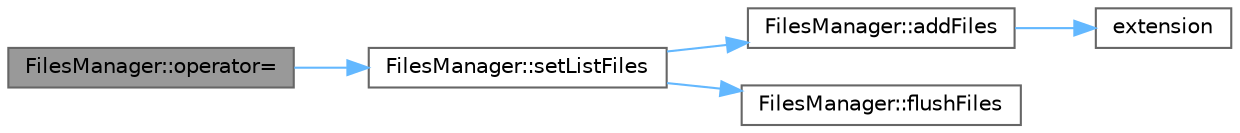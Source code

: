 digraph "FilesManager::operator="
{
 // LATEX_PDF_SIZE
  bgcolor="transparent";
  edge [fontname=Helvetica,fontsize=10,labelfontname=Helvetica,labelfontsize=10];
  node [fontname=Helvetica,fontsize=10,shape=box,height=0.2,width=0.4];
  rankdir="LR";
  Node1 [id="Node000001",label="FilesManager::operator=",height=0.2,width=0.4,color="gray40", fillcolor="grey60", style="filled", fontcolor="black",tooltip=" "];
  Node1 -> Node2 [id="edge1_Node000001_Node000002",color="steelblue1",style="solid",tooltip=" "];
  Node2 [id="Node000002",label="FilesManager::setListFiles",height=0.2,width=0.4,color="grey40", fillcolor="white", style="filled",URL="$class_files_manager.html#a548490c251183fff04e9db3a1d605875",tooltip=" "];
  Node2 -> Node3 [id="edge2_Node000002_Node000003",color="steelblue1",style="solid",tooltip=" "];
  Node3 [id="Node000003",label="FilesManager::addFiles",height=0.2,width=0.4,color="grey40", fillcolor="white", style="filled",URL="$class_files_manager.html#a3aaaccb43ef036f930ffcf1ca3ea522f",tooltip=" "];
  Node3 -> Node4 [id="edge3_Node000003_Node000004",color="steelblue1",style="solid",tooltip=" "];
  Node4 [id="Node000004",label="extension",height=0.2,width=0.4,color="grey40", fillcolor="white", style="filled",URL="$files__functions_8hpp.html#acd28560a444e9d41f295394b175d2200",tooltip=" "];
  Node2 -> Node5 [id="edge4_Node000002_Node000005",color="steelblue1",style="solid",tooltip=" "];
  Node5 [id="Node000005",label="FilesManager::flushFiles",height=0.2,width=0.4,color="grey40", fillcolor="white", style="filled",URL="$class_files_manager.html#a78f516fb7d432e25ab36b5b4763b6cab",tooltip=" "];
}
